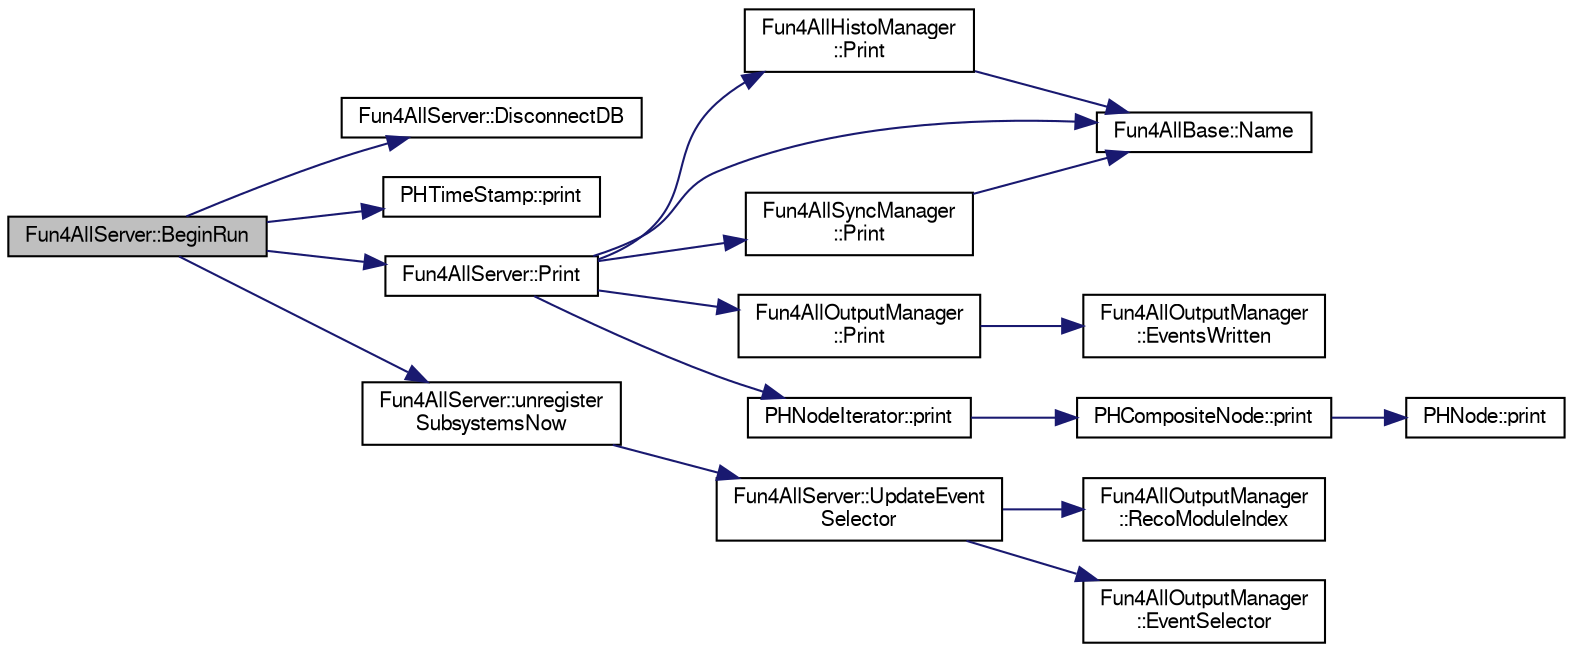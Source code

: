 digraph "Fun4AllServer::BeginRun"
{
  bgcolor="transparent";
  edge [fontname="FreeSans",fontsize="10",labelfontname="FreeSans",labelfontsize="10"];
  node [fontname="FreeSans",fontsize="10",shape=record];
  rankdir="LR";
  Node1 [label="Fun4AllServer::BeginRun",height=0.2,width=0.4,color="black", fillcolor="grey75", style="filled" fontcolor="black"];
  Node1 -> Node2 [color="midnightblue",fontsize="10",style="solid",fontname="FreeSans"];
  Node2 [label="Fun4AllServer::DisconnectDB",height=0.2,width=0.4,color="black",URL="$da/d29/classFun4AllServer.html#a1266c6d922adaaa9e895b854be49d3e8"];
  Node1 -> Node3 [color="midnightblue",fontsize="10",style="solid",fontname="FreeSans"];
  Node3 [label="PHTimeStamp::print",height=0.2,width=0.4,color="black",URL="$da/dc2/classPHTimeStamp.html#a4ef1bd9d8bfb3a8263aa9ceafb80bb34"];
  Node1 -> Node4 [color="midnightblue",fontsize="10",style="solid",fontname="FreeSans"];
  Node4 [label="Fun4AllServer::Print",height=0.2,width=0.4,color="black",URL="$da/d29/classFun4AllServer.html#ae1b1a243ee1a67367c8da4ec3bdc003d"];
  Node4 -> Node5 [color="midnightblue",fontsize="10",style="solid",fontname="FreeSans"];
  Node5 [label="Fun4AllHistoManager\l::Print",height=0.2,width=0.4,color="black",URL="$d3/d96/classFun4AllHistoManager.html#ac920f5943d99ae803f4bf8a7a88c31da"];
  Node5 -> Node6 [color="midnightblue",fontsize="10",style="solid",fontname="FreeSans"];
  Node6 [label="Fun4AllBase::Name",height=0.2,width=0.4,color="black",URL="$d5/dec/classFun4AllBase.html#a41f9ac377743d046f590617fd6f4f0ed",tooltip="Returns the name of this module. "];
  Node4 -> Node6 [color="midnightblue",fontsize="10",style="solid",fontname="FreeSans"];
  Node4 -> Node7 [color="midnightblue",fontsize="10",style="solid",fontname="FreeSans"];
  Node7 [label="Fun4AllSyncManager\l::Print",height=0.2,width=0.4,color="black",URL="$dd/ded/classFun4AllSyncManager.html#a39eae3a8e090454f3595b25cb4059eb4"];
  Node7 -> Node6 [color="midnightblue",fontsize="10",style="solid",fontname="FreeSans"];
  Node4 -> Node8 [color="midnightblue",fontsize="10",style="solid",fontname="FreeSans"];
  Node8 [label="Fun4AllOutputManager\l::Print",height=0.2,width=0.4,color="black",URL="$d8/d77/classFun4AllOutputManager.html#ae13cdf197e3ae6f5310199ca034b8754",tooltip="print method (dump event selector) "];
  Node8 -> Node9 [color="midnightblue",fontsize="10",style="solid",fontname="FreeSans"];
  Node9 [label="Fun4AllOutputManager\l::EventsWritten",height=0.2,width=0.4,color="black",URL="$d8/d77/classFun4AllOutputManager.html#af86abee7682ee661cf4477e1e0443f71",tooltip="get number of Events "];
  Node4 -> Node10 [color="midnightblue",fontsize="10",style="solid",fontname="FreeSans"];
  Node10 [label="PHNodeIterator::print",height=0.2,width=0.4,color="black",URL="$d5/d07/classPHNodeIterator.html#aec2fbc1e56be7e1a0b064ecde48edee5"];
  Node10 -> Node11 [color="midnightblue",fontsize="10",style="solid",fontname="FreeSans"];
  Node11 [label="PHCompositeNode::print",height=0.2,width=0.4,color="black",URL="$d5/dca/classPHCompositeNode.html#a6a3a273adbb9f7ec652b5227212a6b2d"];
  Node11 -> Node12 [color="midnightblue",fontsize="10",style="solid",fontname="FreeSans"];
  Node12 [label="PHNode::print",height=0.2,width=0.4,color="black",URL="$dc/d82/classPHNode.html#a3c79c7edb338e7d3bb86460f931793fa"];
  Node1 -> Node13 [color="midnightblue",fontsize="10",style="solid",fontname="FreeSans"];
  Node13 [label="Fun4AllServer::unregister\lSubsystemsNow",height=0.2,width=0.4,color="black",URL="$da/d29/classFun4AllServer.html#a3a4e3f448388cb2e68b085e9038feaf8"];
  Node13 -> Node14 [color="midnightblue",fontsize="10",style="solid",fontname="FreeSans"];
  Node14 [label="Fun4AllServer::UpdateEvent\lSelector",height=0.2,width=0.4,color="black",URL="$da/d29/classFun4AllServer.html#a596005b9bc46ff6f5167378423248271"];
  Node14 -> Node15 [color="midnightblue",fontsize="10",style="solid",fontname="FreeSans"];
  Node15 [label="Fun4AllOutputManager\l::RecoModuleIndex",height=0.2,width=0.4,color="black",URL="$d8/d77/classFun4AllOutputManager.html#a330fe561bb5a02a9f6dc08395686321c",tooltip="retrieves pointer to vector of event selector module ids "];
  Node14 -> Node16 [color="midnightblue",fontsize="10",style="solid",fontname="FreeSans"];
  Node16 [label="Fun4AllOutputManager\l::EventSelector",height=0.2,width=0.4,color="black",URL="$d8/d77/classFun4AllOutputManager.html#a2a601e70ddadeb2f8400956ba1a514e6",tooltip="retrieves pointer to vector of event selector module names "];
}
